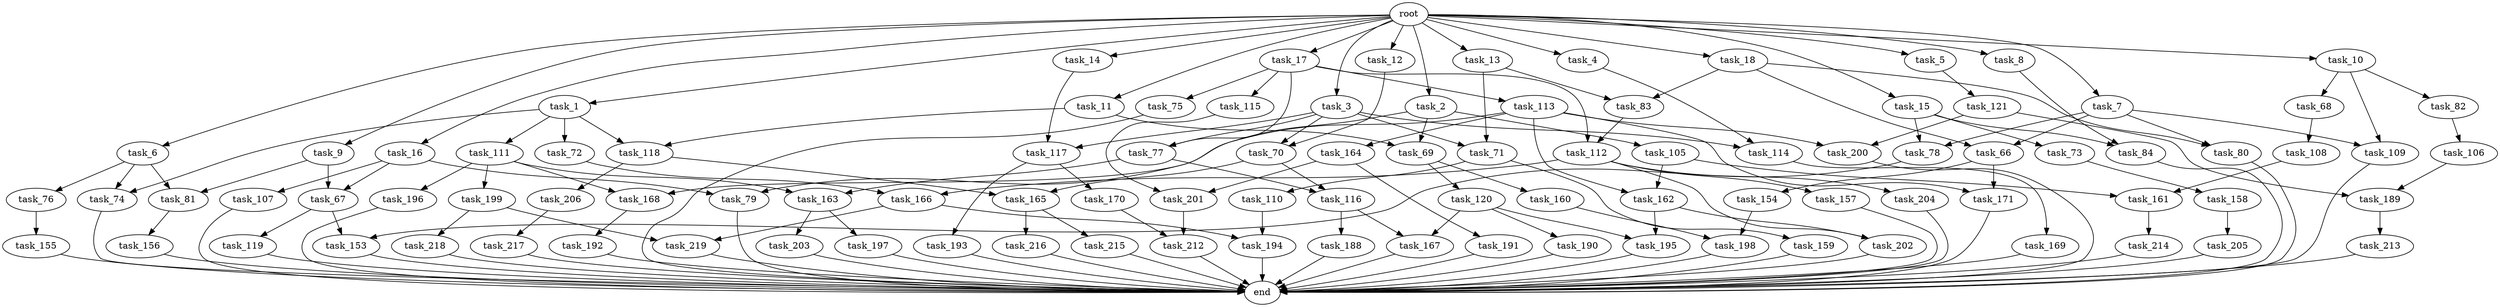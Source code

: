 digraph G {
  task_192 [size="77309411.328000"];
  task_16 [size="1.024000"];
  task_212 [size="1116691496.960000"];
  task_168 [size="635655159.808000"];
  task_155 [size="695784701.952000"];
  task_158 [size="137438953.472000"];
  task_12 [size="1.024000"];
  task_190 [size="309237645.312000"];
  task_119 [size="309237645.312000"];
  task_14 [size="1.024000"];
  task_11 [size="1.024000"];
  task_166 [size="584115552.256000"];
  task_68 [size="420906795.008000"];
  task_117 [size="730144440.320000"];
  task_162 [size="841813590.016000"];
  task_219 [size="1554778161.152000"];
  task_84 [size="343597383.680000"];
  task_1 [size="1.024000"];
  task_108 [size="34359738.368000"];
  task_156 [size="77309411.328000"];
  task_13 [size="1.024000"];
  task_79 [size="773094113.280000"];
  task_72 [size="214748364.800000"];
  task_200 [size="455266533.376000"];
  task_217 [size="695784701.952000"];
  root [size="0.000000"];
  task_202 [size="584115552.256000"];
  task_216 [size="137438953.472000"];
  task_214 [size="695784701.952000"];
  task_7 [size="1.024000"];
  task_74 [size="1073741824.000000"];
  task_118 [size="352187318.272000"];
  task_159 [size="549755813.888000"];
  task_106 [size="858993459.200000"];
  task_157 [size="549755813.888000"];
  task_198 [size="773094113.280000"];
  task_215 [size="137438953.472000"];
  task_82 [size="420906795.008000"];
  task_203 [size="309237645.312000"];
  task_189 [size="455266533.376000"];
  task_115 [size="77309411.328000"];
  task_77 [size="498216206.336000"];
  task_165 [size="386547056.640000"];
  task_2 [size="1.024000"];
  task_110 [size="549755813.888000"];
  task_66 [size="386547056.640000"];
  task_4 [size="1.024000"];
  task_218 [size="695784701.952000"];
  task_191 [size="77309411.328000"];
  task_112 [size="292057776.128000"];
  task_199 [size="214748364.800000"];
  task_107 [size="695784701.952000"];
  task_69 [size="214748364.800000"];
  task_83 [size="292057776.128000"];
  task_73 [size="34359738.368000"];
  task_76 [size="858993459.200000"];
  task_188 [size="77309411.328000"];
  task_17 [size="1.024000"];
  task_114 [size="730144440.320000"];
  task_10 [size="1.024000"];
  task_81 [size="996432412.672000"];
  task_205 [size="695784701.952000"];
  task_111 [size="214748364.800000"];
  task_163 [size="292057776.128000"];
  task_6 [size="1.024000"];
  task_18 [size="1.024000"];
  task_153 [size="343597383.680000"];
  task_75 [size="77309411.328000"];
  task_121 [size="858993459.200000"];
  task_15 [size="1.024000"];
  task_169 [size="420906795.008000"];
  end [size="0.000000"];
  task_164 [size="420906795.008000"];
  task_167 [size="386547056.640000"];
  task_196 [size="214748364.800000"];
  task_70 [size="1279900254.208000"];
  task_160 [size="34359738.368000"];
  task_193 [size="137438953.472000"];
  task_78 [size="343597383.680000"];
  task_3 [size="1.024000"];
  task_170 [size="137438953.472000"];
  task_71 [size="635655159.808000"];
  task_197 [size="309237645.312000"];
  task_105 [size="77309411.328000"];
  task_201 [size="386547056.640000"];
  task_194 [size="1717986918.400000"];
  task_109 [size="730144440.320000"];
  task_8 [size="1.024000"];
  task_154 [size="420906795.008000"];
  task_9 [size="1.024000"];
  task_120 [size="34359738.368000"];
  task_5 [size="1.024000"];
  task_67 [size="833223655.424000"];
  task_161 [size="730144440.320000"];
  task_80 [size="386547056.640000"];
  task_204 [size="549755813.888000"];
  task_195 [size="343597383.680000"];
  task_113 [size="77309411.328000"];
  task_116 [size="154618822.656000"];
  task_171 [size="841813590.016000"];
  task_213 [size="420906795.008000"];
  task_206 [size="309237645.312000"];

  task_192 -> end [size="1.000000"];
  task_16 -> task_67 [size="679477248.000000"];
  task_16 -> task_79 [size="679477248.000000"];
  task_16 -> task_107 [size="679477248.000000"];
  task_212 -> end [size="1.000000"];
  task_168 -> task_192 [size="75497472.000000"];
  task_155 -> end [size="1.000000"];
  task_158 -> task_205 [size="679477248.000000"];
  task_12 -> task_70 [size="838860800.000000"];
  task_190 -> end [size="1.000000"];
  task_119 -> end [size="1.000000"];
  task_14 -> task_117 [size="301989888.000000"];
  task_11 -> task_118 [size="134217728.000000"];
  task_11 -> task_69 [size="134217728.000000"];
  task_166 -> task_219 [size="838860800.000000"];
  task_166 -> task_194 [size="838860800.000000"];
  task_68 -> task_108 [size="33554432.000000"];
  task_117 -> task_193 [size="134217728.000000"];
  task_117 -> task_170 [size="134217728.000000"];
  task_162 -> task_202 [size="33554432.000000"];
  task_162 -> task_195 [size="33554432.000000"];
  task_219 -> end [size="1.000000"];
  task_84 -> end [size="1.000000"];
  task_1 -> task_111 [size="209715200.000000"];
  task_1 -> task_74 [size="209715200.000000"];
  task_1 -> task_118 [size="209715200.000000"];
  task_1 -> task_72 [size="209715200.000000"];
  task_108 -> task_161 [size="301989888.000000"];
  task_156 -> end [size="1.000000"];
  task_13 -> task_71 [size="209715200.000000"];
  task_13 -> task_83 [size="209715200.000000"];
  task_79 -> end [size="1.000000"];
  task_72 -> task_166 [size="33554432.000000"];
  task_200 -> end [size="1.000000"];
  task_217 -> end [size="1.000000"];
  root -> task_2 [size="1.000000"];
  root -> task_7 [size="1.000000"];
  root -> task_5 [size="1.000000"];
  root -> task_11 [size="1.000000"];
  root -> task_10 [size="1.000000"];
  root -> task_16 [size="1.000000"];
  root -> task_4 [size="1.000000"];
  root -> task_17 [size="1.000000"];
  root -> task_3 [size="1.000000"];
  root -> task_13 [size="1.000000"];
  root -> task_18 [size="1.000000"];
  root -> task_9 [size="1.000000"];
  root -> task_6 [size="1.000000"];
  root -> task_14 [size="1.000000"];
  root -> task_8 [size="1.000000"];
  root -> task_12 [size="1.000000"];
  root -> task_15 [size="1.000000"];
  root -> task_1 [size="1.000000"];
  task_202 -> end [size="1.000000"];
  task_216 -> end [size="1.000000"];
  task_214 -> end [size="1.000000"];
  task_7 -> task_66 [size="301989888.000000"];
  task_7 -> task_78 [size="301989888.000000"];
  task_7 -> task_80 [size="301989888.000000"];
  task_7 -> task_109 [size="301989888.000000"];
  task_74 -> end [size="1.000000"];
  task_118 -> task_165 [size="301989888.000000"];
  task_118 -> task_206 [size="301989888.000000"];
  task_159 -> end [size="1.000000"];
  task_106 -> task_189 [size="411041792.000000"];
  task_157 -> end [size="1.000000"];
  task_198 -> end [size="1.000000"];
  task_215 -> end [size="1.000000"];
  task_82 -> task_106 [size="838860800.000000"];
  task_203 -> end [size="1.000000"];
  task_189 -> task_213 [size="411041792.000000"];
  task_115 -> task_201 [size="301989888.000000"];
  task_77 -> task_163 [size="75497472.000000"];
  task_77 -> task_116 [size="75497472.000000"];
  task_165 -> task_215 [size="134217728.000000"];
  task_165 -> task_216 [size="134217728.000000"];
  task_2 -> task_105 [size="75497472.000000"];
  task_2 -> task_69 [size="75497472.000000"];
  task_2 -> task_79 [size="75497472.000000"];
  task_110 -> task_194 [size="838860800.000000"];
  task_66 -> task_154 [size="411041792.000000"];
  task_66 -> task_171 [size="411041792.000000"];
  task_4 -> task_114 [size="301989888.000000"];
  task_218 -> end [size="1.000000"];
  task_191 -> end [size="1.000000"];
  task_112 -> task_166 [size="536870912.000000"];
  task_112 -> task_202 [size="536870912.000000"];
  task_112 -> task_157 [size="536870912.000000"];
  task_112 -> task_204 [size="536870912.000000"];
  task_199 -> task_219 [size="679477248.000000"];
  task_199 -> task_218 [size="679477248.000000"];
  task_107 -> end [size="1.000000"];
  task_69 -> task_120 [size="33554432.000000"];
  task_69 -> task_160 [size="33554432.000000"];
  task_83 -> task_112 [size="209715200.000000"];
  task_73 -> task_158 [size="134217728.000000"];
  task_76 -> task_155 [size="679477248.000000"];
  task_188 -> end [size="1.000000"];
  task_17 -> task_113 [size="75497472.000000"];
  task_17 -> task_75 [size="75497472.000000"];
  task_17 -> task_115 [size="75497472.000000"];
  task_17 -> task_112 [size="75497472.000000"];
  task_17 -> task_77 [size="75497472.000000"];
  task_114 -> task_169 [size="411041792.000000"];
  task_10 -> task_68 [size="411041792.000000"];
  task_10 -> task_82 [size="411041792.000000"];
  task_10 -> task_109 [size="411041792.000000"];
  task_81 -> task_156 [size="75497472.000000"];
  task_205 -> end [size="1.000000"];
  task_111 -> task_163 [size="209715200.000000"];
  task_111 -> task_168 [size="209715200.000000"];
  task_111 -> task_199 [size="209715200.000000"];
  task_111 -> task_196 [size="209715200.000000"];
  task_163 -> task_197 [size="301989888.000000"];
  task_163 -> task_203 [size="301989888.000000"];
  task_6 -> task_74 [size="838860800.000000"];
  task_6 -> task_76 [size="838860800.000000"];
  task_6 -> task_81 [size="838860800.000000"];
  task_18 -> task_66 [size="75497472.000000"];
  task_18 -> task_83 [size="75497472.000000"];
  task_18 -> task_80 [size="75497472.000000"];
  task_153 -> end [size="1.000000"];
  task_75 -> end [size="1.000000"];
  task_121 -> task_189 [size="33554432.000000"];
  task_121 -> task_200 [size="33554432.000000"];
  task_15 -> task_73 [size="33554432.000000"];
  task_15 -> task_78 [size="33554432.000000"];
  task_15 -> task_84 [size="33554432.000000"];
  task_169 -> end [size="1.000000"];
  task_164 -> task_191 [size="75497472.000000"];
  task_164 -> task_201 [size="75497472.000000"];
  task_167 -> end [size="1.000000"];
  task_196 -> end [size="1.000000"];
  task_70 -> task_116 [size="75497472.000000"];
  task_70 -> task_165 [size="75497472.000000"];
  task_160 -> task_198 [size="679477248.000000"];
  task_193 -> end [size="1.000000"];
  task_78 -> task_153 [size="33554432.000000"];
  task_3 -> task_70 [size="411041792.000000"];
  task_3 -> task_71 [size="411041792.000000"];
  task_3 -> task_77 [size="411041792.000000"];
  task_3 -> task_117 [size="411041792.000000"];
  task_3 -> task_114 [size="411041792.000000"];
  task_170 -> task_212 [size="411041792.000000"];
  task_71 -> task_159 [size="536870912.000000"];
  task_71 -> task_110 [size="536870912.000000"];
  task_197 -> end [size="1.000000"];
  task_105 -> task_162 [size="411041792.000000"];
  task_105 -> task_161 [size="411041792.000000"];
  task_201 -> task_212 [size="679477248.000000"];
  task_194 -> end [size="1.000000"];
  task_109 -> end [size="1.000000"];
  task_8 -> task_84 [size="301989888.000000"];
  task_154 -> task_198 [size="75497472.000000"];
  task_9 -> task_81 [size="134217728.000000"];
  task_9 -> task_67 [size="134217728.000000"];
  task_120 -> task_190 [size="301989888.000000"];
  task_120 -> task_195 [size="301989888.000000"];
  task_120 -> task_167 [size="301989888.000000"];
  task_5 -> task_121 [size="838860800.000000"];
  task_67 -> task_119 [size="301989888.000000"];
  task_67 -> task_153 [size="301989888.000000"];
  task_161 -> task_214 [size="679477248.000000"];
  task_80 -> end [size="1.000000"];
  task_204 -> end [size="1.000000"];
  task_195 -> end [size="1.000000"];
  task_113 -> task_162 [size="411041792.000000"];
  task_113 -> task_164 [size="411041792.000000"];
  task_113 -> task_168 [size="411041792.000000"];
  task_113 -> task_200 [size="411041792.000000"];
  task_113 -> task_171 [size="411041792.000000"];
  task_116 -> task_167 [size="75497472.000000"];
  task_116 -> task_188 [size="75497472.000000"];
  task_171 -> end [size="1.000000"];
  task_213 -> end [size="1.000000"];
  task_206 -> task_217 [size="679477248.000000"];
}
